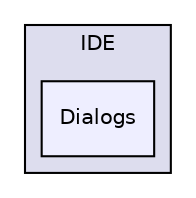 digraph "Dialogs" {
  compound=true
  node [ fontsize="10", fontname="Helvetica"];
  edge [ labelfontsize="10", labelfontname="Helvetica"];
  subgraph clusterdir_3a2be82186ec7cb4ff5d24d32705824f {
    graph [ bgcolor="#ddddee", pencolor="black", label="IDE" fontname="Helvetica", fontsize="10", URL="dir_3a2be82186ec7cb4ff5d24d32705824f.html"]
  dir_56f7d5d3f200ecbfa62550a99f8414d4 [shape=box, label="Dialogs", style="filled", fillcolor="#eeeeff", pencolor="black", URL="dir_56f7d5d3f200ecbfa62550a99f8414d4.html"];
  }
}
